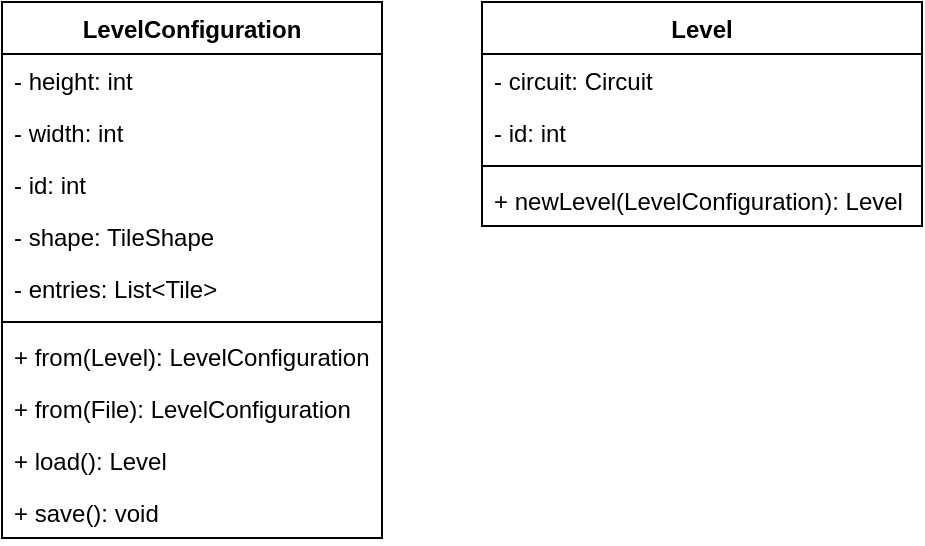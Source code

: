 <mxfile version="20.8.16" type="device"><diagram id="C5RBs43oDa-KdzZeNtuy" name="Page-1"><mxGraphModel dx="989" dy="600" grid="1" gridSize="10" guides="1" tooltips="1" connect="1" arrows="1" fold="1" page="1" pageScale="1" pageWidth="1169" pageHeight="827" math="0" shadow="0"><root><mxCell id="WIyWlLk6GJQsqaUBKTNV-0"/><mxCell id="WIyWlLk6GJQsqaUBKTNV-1" parent="WIyWlLk6GJQsqaUBKTNV-0"/><mxCell id="qFV4w79wfzqK_Q6mdMLi-0" value="Level" style="swimlane;fontStyle=1;align=center;verticalAlign=top;childLayout=stackLayout;horizontal=1;startSize=26;horizontalStack=0;resizeParent=1;resizeParentMax=0;resizeLast=0;collapsible=1;marginBottom=0;" parent="WIyWlLk6GJQsqaUBKTNV-1" vertex="1"><mxGeometry x="280" y="80" width="220" height="112" as="geometry"/></mxCell><mxCell id="qFV4w79wfzqK_Q6mdMLi-4" value="- circuit: Circuit" style="text;strokeColor=none;fillColor=none;align=left;verticalAlign=top;spacingLeft=4;spacingRight=4;overflow=hidden;rotatable=0;points=[[0,0.5],[1,0.5]];portConstraint=eastwest;" parent="qFV4w79wfzqK_Q6mdMLi-0" vertex="1"><mxGeometry y="26" width="220" height="26" as="geometry"/></mxCell><mxCell id="LDb_EjKLDG5d4viBRdru-0" value="- id: int" style="text;strokeColor=none;fillColor=none;align=left;verticalAlign=top;spacingLeft=4;spacingRight=4;overflow=hidden;rotatable=0;points=[[0,0.5],[1,0.5]];portConstraint=eastwest;" parent="qFV4w79wfzqK_Q6mdMLi-0" vertex="1"><mxGeometry y="52" width="220" height="26" as="geometry"/></mxCell><mxCell id="qFV4w79wfzqK_Q6mdMLi-2" value="" style="line;strokeWidth=1;fillColor=none;align=left;verticalAlign=middle;spacingTop=-1;spacingLeft=3;spacingRight=3;rotatable=0;labelPosition=right;points=[];portConstraint=eastwest;strokeColor=inherit;" parent="qFV4w79wfzqK_Q6mdMLi-0" vertex="1"><mxGeometry y="78" width="220" height="8" as="geometry"/></mxCell><mxCell id="qFV4w79wfzqK_Q6mdMLi-12" value="+ newLevel(LevelConfiguration): Level" style="text;strokeColor=none;fillColor=none;align=left;verticalAlign=top;spacingLeft=4;spacingRight=4;overflow=hidden;rotatable=0;points=[[0,0.5],[1,0.5]];portConstraint=eastwest;" parent="qFV4w79wfzqK_Q6mdMLi-0" vertex="1"><mxGeometry y="86" width="220" height="26" as="geometry"/></mxCell><mxCell id="qFV4w79wfzqK_Q6mdMLi-5" value="LevelConfiguration" style="swimlane;fontStyle=1;align=center;verticalAlign=top;childLayout=stackLayout;horizontal=1;startSize=26;horizontalStack=0;resizeParent=1;resizeParentMax=0;resizeLast=0;collapsible=1;marginBottom=0;" parent="WIyWlLk6GJQsqaUBKTNV-1" vertex="1"><mxGeometry x="40" y="80" width="190" height="268" as="geometry"/></mxCell><mxCell id="UQU82-cEjceEY-f5mKDY-0" value="- height: int" style="text;strokeColor=none;fillColor=none;align=left;verticalAlign=top;spacingLeft=4;spacingRight=4;overflow=hidden;rotatable=0;points=[[0,0.5],[1,0.5]];portConstraint=eastwest;" parent="qFV4w79wfzqK_Q6mdMLi-5" vertex="1"><mxGeometry y="26" width="190" height="26" as="geometry"/></mxCell><mxCell id="UQU82-cEjceEY-f5mKDY-1" value="- width: int" style="text;strokeColor=none;fillColor=none;align=left;verticalAlign=top;spacingLeft=4;spacingRight=4;overflow=hidden;rotatable=0;points=[[0,0.5],[1,0.5]];portConstraint=eastwest;" parent="qFV4w79wfzqK_Q6mdMLi-5" vertex="1"><mxGeometry y="52" width="190" height="26" as="geometry"/></mxCell><mxCell id="UQU82-cEjceEY-f5mKDY-3" value="- id: int" style="text;strokeColor=none;fillColor=none;align=left;verticalAlign=top;spacingLeft=4;spacingRight=4;overflow=hidden;rotatable=0;points=[[0,0.5],[1,0.5]];portConstraint=eastwest;" parent="qFV4w79wfzqK_Q6mdMLi-5" vertex="1"><mxGeometry y="78" width="190" height="26" as="geometry"/></mxCell><mxCell id="_aUkQgtPH-Zj12IKq-pR-0" value="- shape: TileShape" style="text;strokeColor=none;fillColor=none;align=left;verticalAlign=top;spacingLeft=4;spacingRight=4;overflow=hidden;rotatable=0;points=[[0,0.5],[1,0.5]];portConstraint=eastwest;" parent="qFV4w79wfzqK_Q6mdMLi-5" vertex="1"><mxGeometry y="104" width="190" height="26" as="geometry"/></mxCell><mxCell id="_aUkQgtPH-Zj12IKq-pR-1" value="- entries: List&lt;Tile&gt;" style="text;strokeColor=none;fillColor=none;align=left;verticalAlign=top;spacingLeft=4;spacingRight=4;overflow=hidden;rotatable=0;points=[[0,0.5],[1,0.5]];portConstraint=eastwest;" parent="qFV4w79wfzqK_Q6mdMLi-5" vertex="1"><mxGeometry y="130" width="190" height="26" as="geometry"/></mxCell><mxCell id="qFV4w79wfzqK_Q6mdMLi-8" value="" style="line;strokeWidth=1;fillColor=none;align=left;verticalAlign=middle;spacingTop=-1;spacingLeft=3;spacingRight=3;rotatable=0;labelPosition=right;points=[];portConstraint=eastwest;strokeColor=inherit;" parent="qFV4w79wfzqK_Q6mdMLi-5" vertex="1"><mxGeometry y="156" width="190" height="8" as="geometry"/></mxCell><mxCell id="UMAew_PciEfQhfyA4MME-2" value="+ from(Level): LevelConfiguration" style="text;strokeColor=none;fillColor=none;align=left;verticalAlign=top;spacingLeft=4;spacingRight=4;overflow=hidden;rotatable=0;points=[[0,0.5],[1,0.5]];portConstraint=eastwest;" vertex="1" parent="qFV4w79wfzqK_Q6mdMLi-5"><mxGeometry y="164" width="190" height="26" as="geometry"/></mxCell><mxCell id="UMAew_PciEfQhfyA4MME-3" value="+ from(File): LevelConfiguration" style="text;strokeColor=none;fillColor=none;align=left;verticalAlign=top;spacingLeft=4;spacingRight=4;overflow=hidden;rotatable=0;points=[[0,0.5],[1,0.5]];portConstraint=eastwest;" vertex="1" parent="qFV4w79wfzqK_Q6mdMLi-5"><mxGeometry y="190" width="190" height="26" as="geometry"/></mxCell><mxCell id="UQU82-cEjceEY-f5mKDY-18" value="+ load(): Level" style="text;strokeColor=none;fillColor=none;align=left;verticalAlign=top;spacingLeft=4;spacingRight=4;overflow=hidden;rotatable=0;points=[[0,0.5],[1,0.5]];portConstraint=eastwest;" parent="qFV4w79wfzqK_Q6mdMLi-5" vertex="1"><mxGeometry y="216" width="190" height="26" as="geometry"/></mxCell><mxCell id="UQU82-cEjceEY-f5mKDY-19" value="+ save(): void" style="text;strokeColor=none;fillColor=none;align=left;verticalAlign=top;spacingLeft=4;spacingRight=4;overflow=hidden;rotatable=0;points=[[0,0.5],[1,0.5]];portConstraint=eastwest;" parent="qFV4w79wfzqK_Q6mdMLi-5" vertex="1"><mxGeometry y="242" width="190" height="26" as="geometry"/></mxCell></root></mxGraphModel></diagram></mxfile>